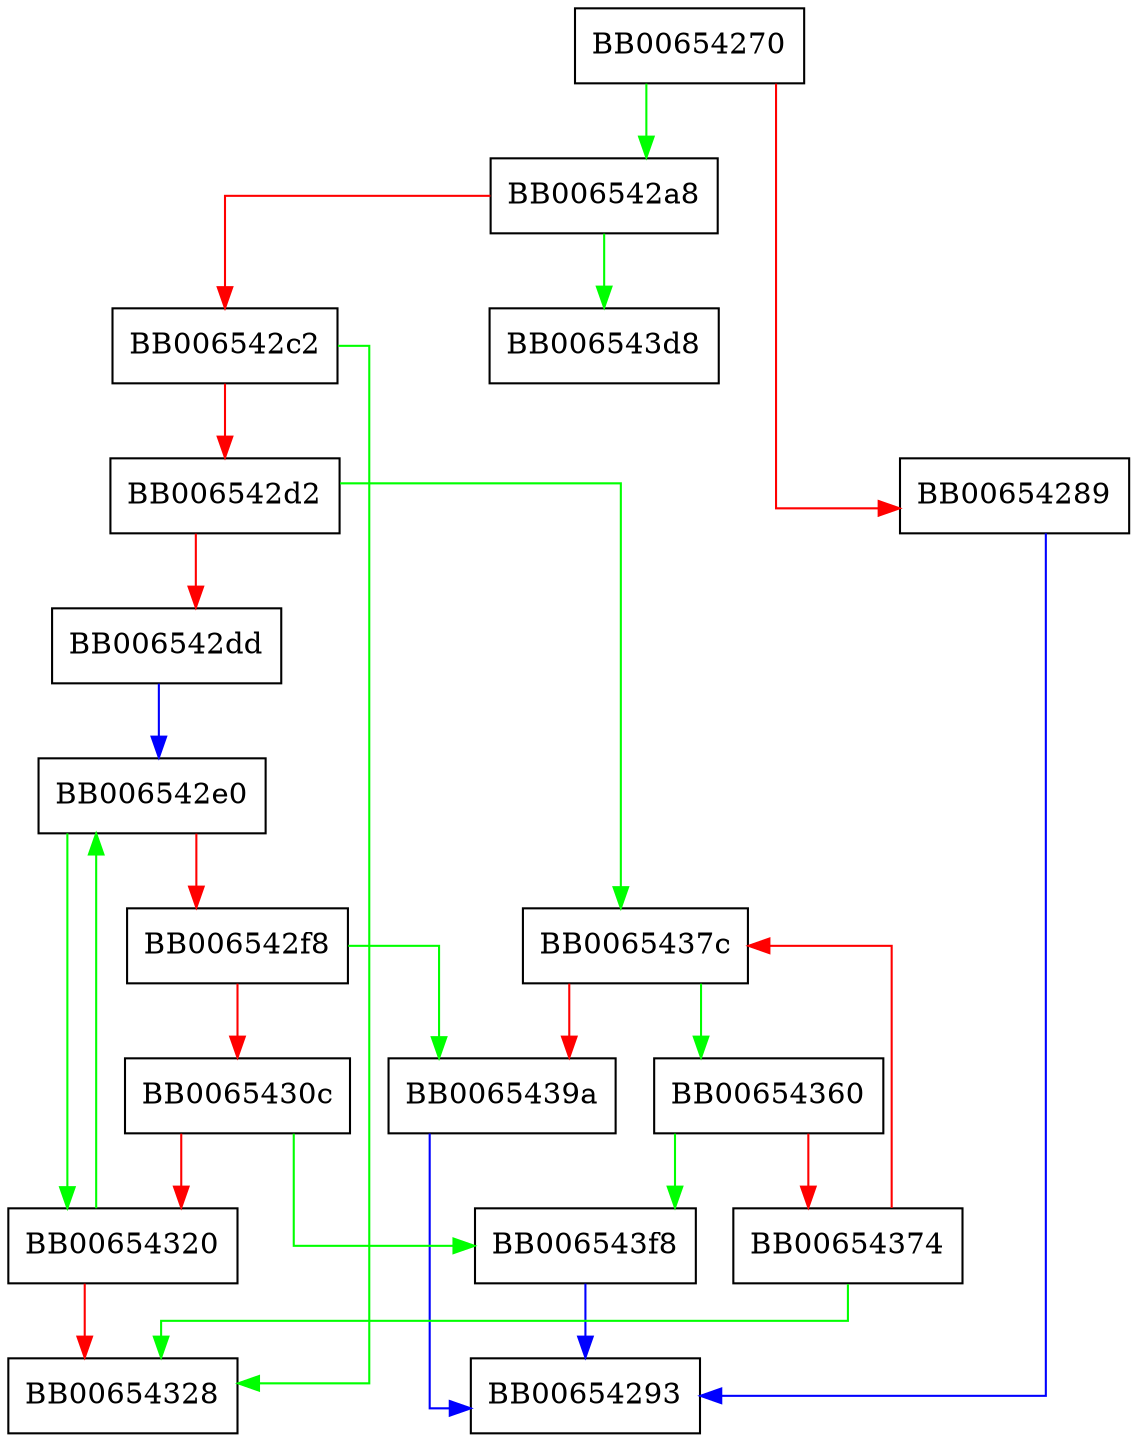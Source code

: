 digraph TXT_DB_create_index {
  node [shape="box"];
  graph [splines=ortho];
  BB00654270 -> BB006542a8 [color="green"];
  BB00654270 -> BB00654289 [color="red"];
  BB00654289 -> BB00654293 [color="blue"];
  BB006542a8 -> BB006543d8 [color="green"];
  BB006542a8 -> BB006542c2 [color="red"];
  BB006542c2 -> BB00654328 [color="green"];
  BB006542c2 -> BB006542d2 [color="red"];
  BB006542d2 -> BB0065437c [color="green"];
  BB006542d2 -> BB006542dd [color="red"];
  BB006542dd -> BB006542e0 [color="blue"];
  BB006542e0 -> BB00654320 [color="green"];
  BB006542e0 -> BB006542f8 [color="red"];
  BB006542f8 -> BB0065439a [color="green"];
  BB006542f8 -> BB0065430c [color="red"];
  BB0065430c -> BB006543f8 [color="green"];
  BB0065430c -> BB00654320 [color="red"];
  BB00654320 -> BB006542e0 [color="green"];
  BB00654320 -> BB00654328 [color="red"];
  BB00654360 -> BB006543f8 [color="green"];
  BB00654360 -> BB00654374 [color="red"];
  BB00654374 -> BB00654328 [color="green"];
  BB00654374 -> BB0065437c [color="red"];
  BB0065437c -> BB00654360 [color="green"];
  BB0065437c -> BB0065439a [color="red"];
  BB0065439a -> BB00654293 [color="blue"];
  BB006543f8 -> BB00654293 [color="blue"];
}